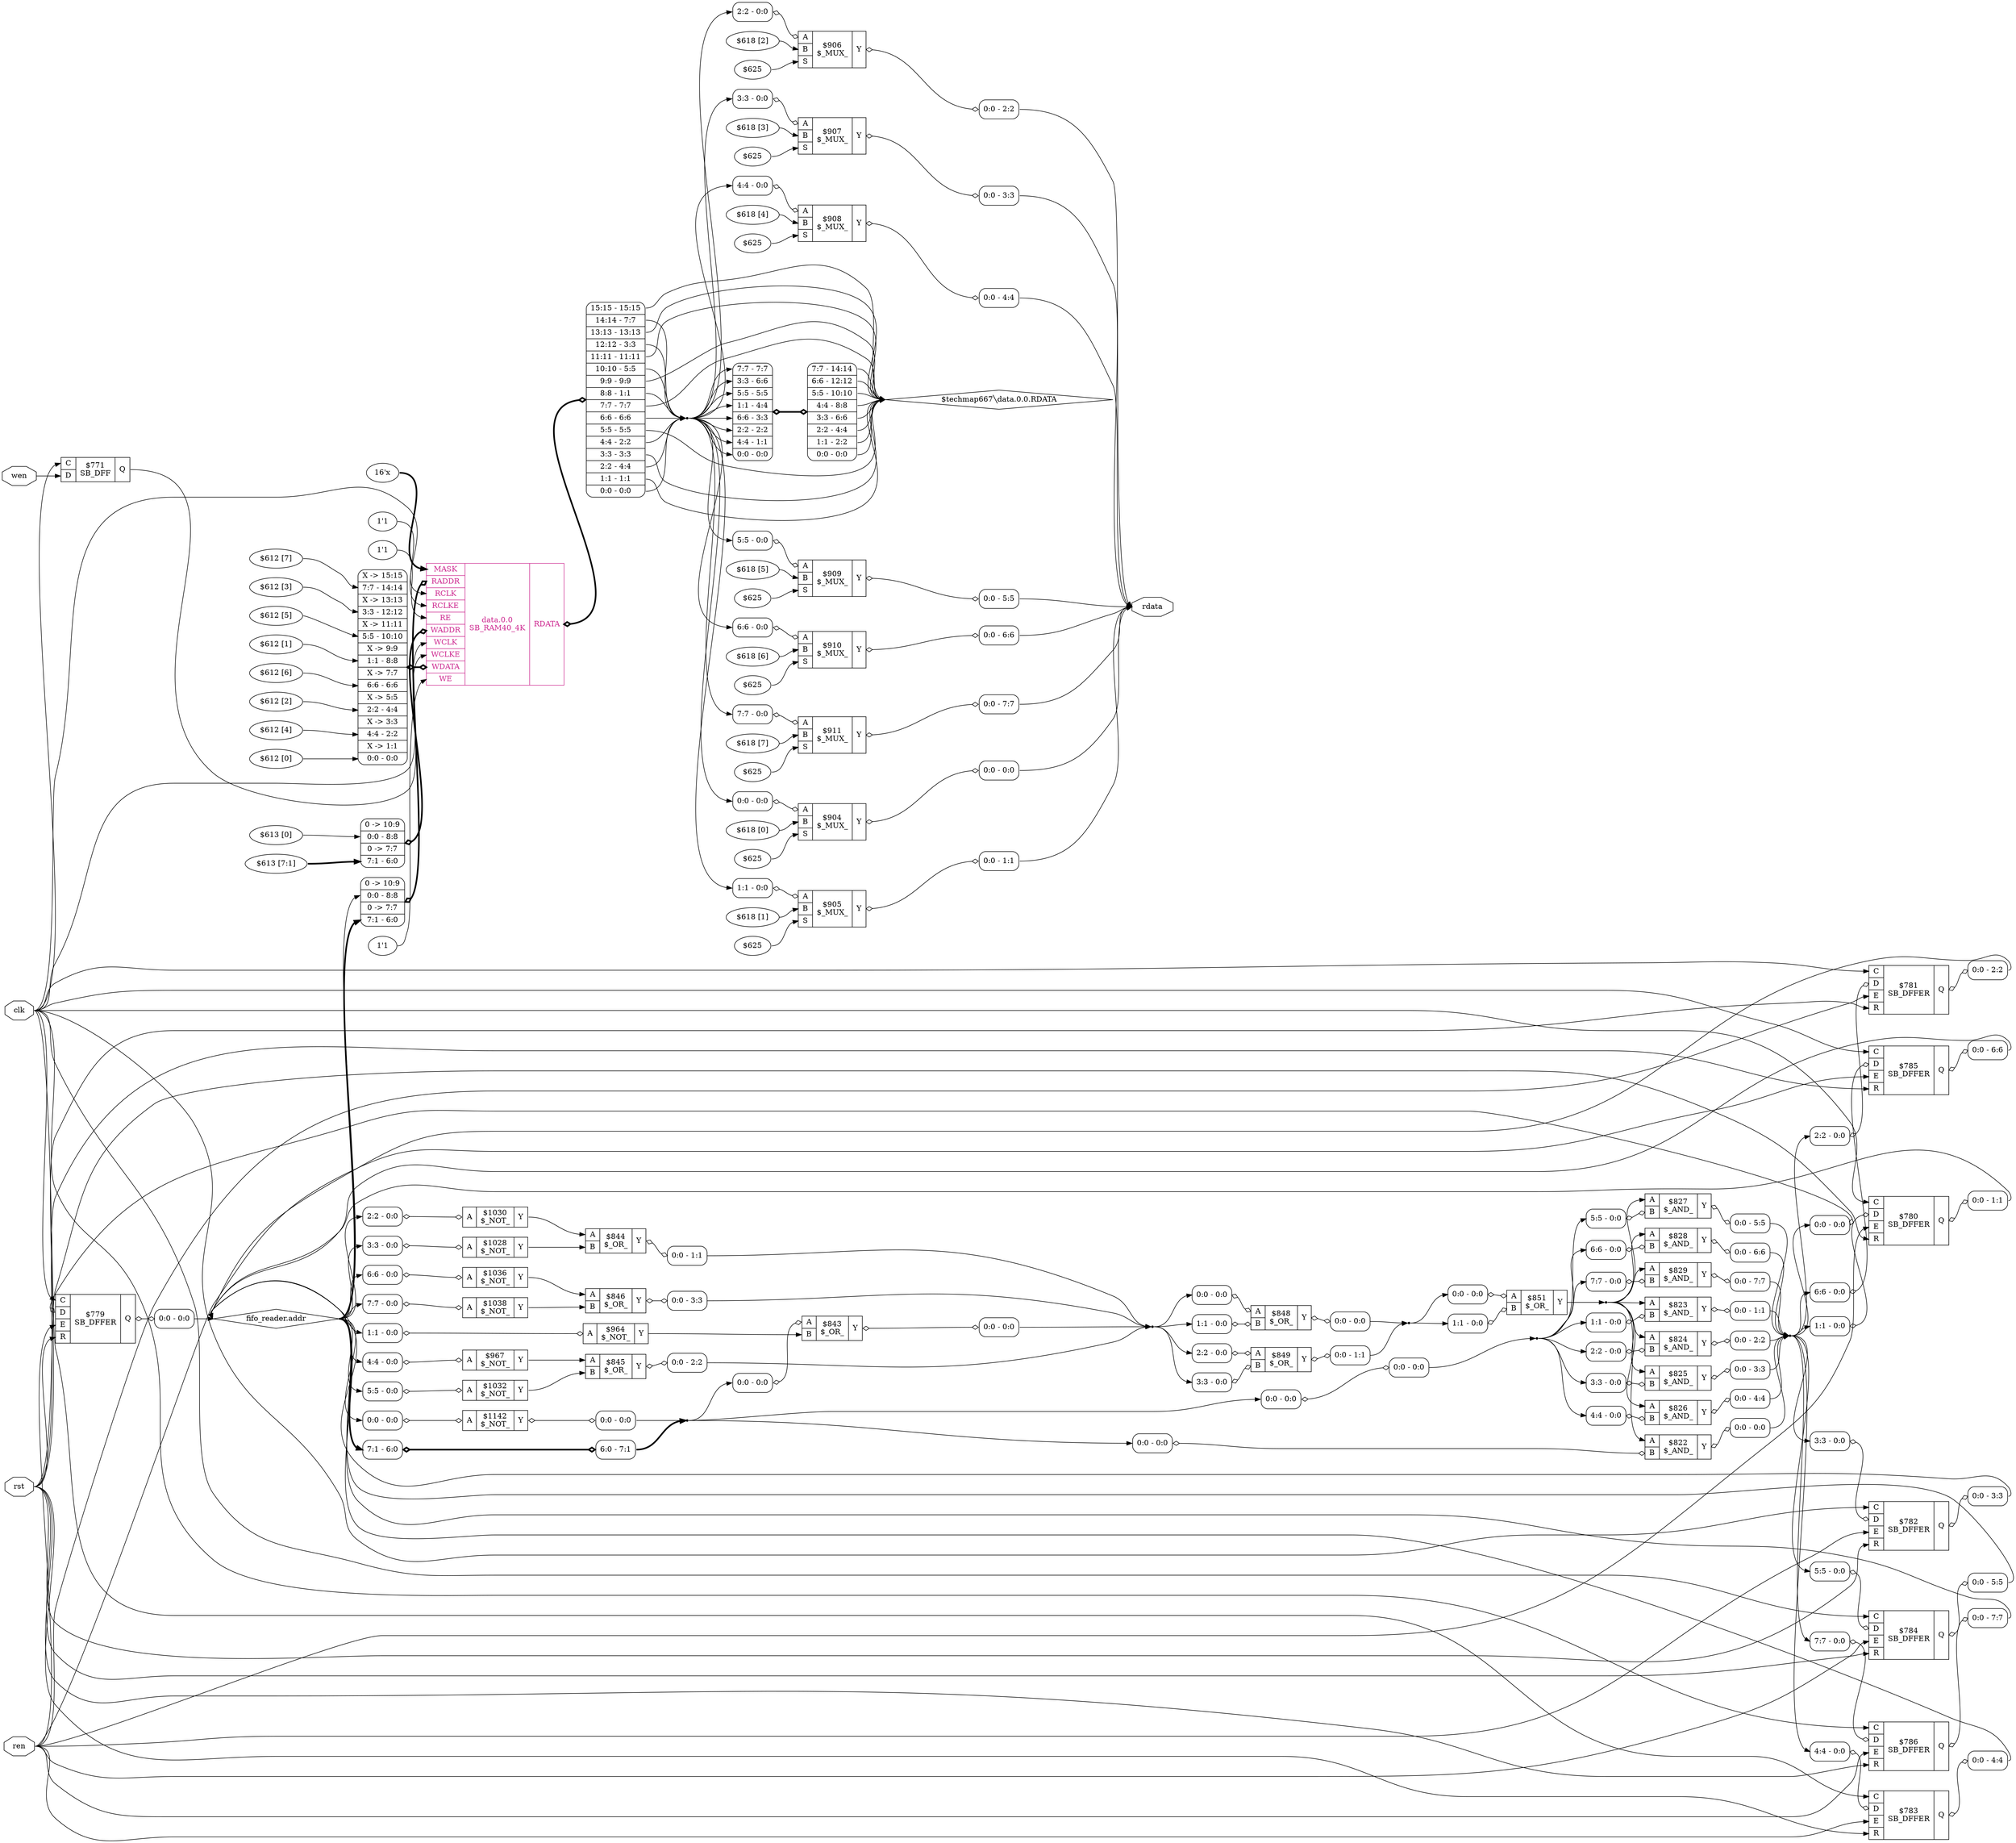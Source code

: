 digraph "fifo" {
rankdir="LR";
remincross=true;
n17 [ shape=octagon, label="clk", color="black", fontcolor="black" ];
n18 [ shape=diamond, label="fifo_reader.addr", color="black", fontcolor="black" ];
n19 [ shape=octagon, label="rdata", color="black", fontcolor="black" ];
n20 [ shape=octagon, label="ren", color="black", fontcolor="black" ];
n21 [ shape=octagon, label="rst", color="black", fontcolor="black" ];
n22 [ shape=octagon, label="wen", color="black", fontcolor="black" ];
c26 [ shape=record, label="{{<p23> C|<p24> D}|$771\nSB_DFF|{<p25> Q}}",  ];
c29 [ shape=record, label="{{<p23> C|<p24> D|<p27> E|<p28> R}|$779\nSB_DFFER|{<p25> Q}}",  ];
x0 [ shape=record, style=rounded, label="<s0> 0:0 - 0:0 ", color="black", fontcolor="black" ];
x0:e -> c29:p24:w [arrowhead=odiamond, arrowtail=odiamond, dir=both, color="black", fontcolor="black", label=""];
x1 [ shape=record, style=rounded, label="<s0> 0:0 - 0:0 ", color="black", fontcolor="black" ];
c29:p25:e -> x1:w [arrowhead=odiamond, arrowtail=odiamond, dir=both, color="black", fontcolor="black", label=""];
c30 [ shape=record, label="{{<p23> C|<p24> D|<p27> E|<p28> R}|$780\nSB_DFFER|{<p25> Q}}",  ];
x2 [ shape=record, style=rounded, label="<s0> 1:1 - 0:0 ", color="black", fontcolor="black" ];
x2:e -> c30:p24:w [arrowhead=odiamond, arrowtail=odiamond, dir=both, color="black", fontcolor="black", label=""];
x3 [ shape=record, style=rounded, label="<s0> 0:0 - 1:1 ", color="black", fontcolor="black" ];
c30:p25:e -> x3:w [arrowhead=odiamond, arrowtail=odiamond, dir=both, color="black", fontcolor="black", label=""];
c31 [ shape=record, label="{{<p23> C|<p24> D|<p27> E|<p28> R}|$781\nSB_DFFER|{<p25> Q}}",  ];
x4 [ shape=record, style=rounded, label="<s0> 2:2 - 0:0 ", color="black", fontcolor="black" ];
x4:e -> c31:p24:w [arrowhead=odiamond, arrowtail=odiamond, dir=both, color="black", fontcolor="black", label=""];
x5 [ shape=record, style=rounded, label="<s0> 0:0 - 2:2 ", color="black", fontcolor="black" ];
c31:p25:e -> x5:w [arrowhead=odiamond, arrowtail=odiamond, dir=both, color="black", fontcolor="black", label=""];
c32 [ shape=record, label="{{<p23> C|<p24> D|<p27> E|<p28> R}|$782\nSB_DFFER|{<p25> Q}}",  ];
x6 [ shape=record, style=rounded, label="<s0> 3:3 - 0:0 ", color="black", fontcolor="black" ];
x6:e -> c32:p24:w [arrowhead=odiamond, arrowtail=odiamond, dir=both, color="black", fontcolor="black", label=""];
x7 [ shape=record, style=rounded, label="<s0> 0:0 - 3:3 ", color="black", fontcolor="black" ];
c32:p25:e -> x7:w [arrowhead=odiamond, arrowtail=odiamond, dir=both, color="black", fontcolor="black", label=""];
c33 [ shape=record, label="{{<p23> C|<p24> D|<p27> E|<p28> R}|$783\nSB_DFFER|{<p25> Q}}",  ];
x8 [ shape=record, style=rounded, label="<s0> 4:4 - 0:0 ", color="black", fontcolor="black" ];
x8:e -> c33:p24:w [arrowhead=odiamond, arrowtail=odiamond, dir=both, color="black", fontcolor="black", label=""];
x9 [ shape=record, style=rounded, label="<s0> 0:0 - 4:4 ", color="black", fontcolor="black" ];
c33:p25:e -> x9:w [arrowhead=odiamond, arrowtail=odiamond, dir=both, color="black", fontcolor="black", label=""];
c34 [ shape=record, label="{{<p23> C|<p24> D|<p27> E|<p28> R}|$784\nSB_DFFER|{<p25> Q}}",  ];
x10 [ shape=record, style=rounded, label="<s0> 5:5 - 0:0 ", color="black", fontcolor="black" ];
x10:e -> c34:p24:w [arrowhead=odiamond, arrowtail=odiamond, dir=both, color="black", fontcolor="black", label=""];
x11 [ shape=record, style=rounded, label="<s0> 0:0 - 5:5 ", color="black", fontcolor="black" ];
c34:p25:e -> x11:w [arrowhead=odiamond, arrowtail=odiamond, dir=both, color="black", fontcolor="black", label=""];
c35 [ shape=record, label="{{<p23> C|<p24> D|<p27> E|<p28> R}|$785\nSB_DFFER|{<p25> Q}}",  ];
x12 [ shape=record, style=rounded, label="<s0> 6:6 - 0:0 ", color="black", fontcolor="black" ];
x12:e -> c35:p24:w [arrowhead=odiamond, arrowtail=odiamond, dir=both, color="black", fontcolor="black", label=""];
x13 [ shape=record, style=rounded, label="<s0> 0:0 - 6:6 ", color="black", fontcolor="black" ];
c35:p25:e -> x13:w [arrowhead=odiamond, arrowtail=odiamond, dir=both, color="black", fontcolor="black", label=""];
c36 [ shape=record, label="{{<p23> C|<p24> D|<p27> E|<p28> R}|$786\nSB_DFFER|{<p25> Q}}",  ];
x14 [ shape=record, style=rounded, label="<s0> 7:7 - 0:0 ", color="black", fontcolor="black" ];
x14:e -> c36:p24:w [arrowhead=odiamond, arrowtail=odiamond, dir=both, color="black", fontcolor="black", label=""];
x15 [ shape=record, style=rounded, label="<s0> 0:0 - 7:7 ", color="black", fontcolor="black" ];
c36:p25:e -> x15:w [arrowhead=odiamond, arrowtail=odiamond, dir=both, color="black", fontcolor="black", label=""];
c39 [ shape=record, label="{{<p37> A}|$1028\n$_NOT_|{<p38> Y}}",  ];
x16 [ shape=record, style=rounded, label="<s0> 3:3 - 0:0 ", color="black", fontcolor="black" ];
x16:e -> c39:p37:w [arrowhead=odiamond, arrowtail=odiamond, dir=both, color="black", fontcolor="black", label=""];
c40 [ shape=record, label="{{<p37> A}|$1030\n$_NOT_|{<p38> Y}}",  ];
x17 [ shape=record, style=rounded, label="<s0> 2:2 - 0:0 ", color="black", fontcolor="black" ];
x17:e -> c40:p37:w [arrowhead=odiamond, arrowtail=odiamond, dir=both, color="black", fontcolor="black", label=""];
c41 [ shape=record, label="{{<p37> A}|$1032\n$_NOT_|{<p38> Y}}",  ];
x18 [ shape=record, style=rounded, label="<s0> 5:5 - 0:0 ", color="black", fontcolor="black" ];
x18:e -> c41:p37:w [arrowhead=odiamond, arrowtail=odiamond, dir=both, color="black", fontcolor="black", label=""];
c42 [ shape=record, label="{{<p37> A}|$1036\n$_NOT_|{<p38> Y}}",  ];
x19 [ shape=record, style=rounded, label="<s0> 6:6 - 0:0 ", color="black", fontcolor="black" ];
x19:e -> c42:p37:w [arrowhead=odiamond, arrowtail=odiamond, dir=both, color="black", fontcolor="black", label=""];
c43 [ shape=record, label="{{<p37> A}|$1038\n$_NOT_|{<p38> Y}}",  ];
x20 [ shape=record, style=rounded, label="<s0> 7:7 - 0:0 ", color="black", fontcolor="black" ];
x20:e -> c43:p37:w [arrowhead=odiamond, arrowtail=odiamond, dir=both, color="black", fontcolor="black", label=""];
c45 [ shape=record, label="{{<p37> A|<p44> B}|$843\n$_OR_|{<p38> Y}}",  ];
x21 [ shape=record, style=rounded, label="<s0> 0:0 - 0:0 ", color="black", fontcolor="black" ];
x21:e -> c45:p37:w [arrowhead=odiamond, arrowtail=odiamond, dir=both, color="black", fontcolor="black", label=""];
x22 [ shape=record, style=rounded, label="<s0> 0:0 - 0:0 ", color="black", fontcolor="black" ];
c45:p38:e -> x22:w [arrowhead=odiamond, arrowtail=odiamond, dir=both, color="black", fontcolor="black", label=""];
c46 [ shape=record, label="{{<p37> A|<p44> B}|$844\n$_OR_|{<p38> Y}}",  ];
x23 [ shape=record, style=rounded, label="<s0> 0:0 - 1:1 ", color="black", fontcolor="black" ];
c46:p38:e -> x23:w [arrowhead=odiamond, arrowtail=odiamond, dir=both, color="black", fontcolor="black", label=""];
c47 [ shape=record, label="{{<p37> A|<p44> B}|$845\n$_OR_|{<p38> Y}}",  ];
x24 [ shape=record, style=rounded, label="<s0> 0:0 - 2:2 ", color="black", fontcolor="black" ];
c47:p38:e -> x24:w [arrowhead=odiamond, arrowtail=odiamond, dir=both, color="black", fontcolor="black", label=""];
c48 [ shape=record, label="{{<p37> A|<p44> B}|$846\n$_OR_|{<p38> Y}}",  ];
x25 [ shape=record, style=rounded, label="<s0> 0:0 - 3:3 ", color="black", fontcolor="black" ];
c48:p38:e -> x25:w [arrowhead=odiamond, arrowtail=odiamond, dir=both, color="black", fontcolor="black", label=""];
c49 [ shape=record, label="{{<p37> A|<p44> B}|$848\n$_OR_|{<p38> Y}}",  ];
x26 [ shape=record, style=rounded, label="<s0> 0:0 - 0:0 ", color="black", fontcolor="black" ];
x26:e -> c49:p37:w [arrowhead=odiamond, arrowtail=odiamond, dir=both, color="black", fontcolor="black", label=""];
x27 [ shape=record, style=rounded, label="<s0> 1:1 - 0:0 ", color="black", fontcolor="black" ];
x27:e -> c49:p44:w [arrowhead=odiamond, arrowtail=odiamond, dir=both, color="black", fontcolor="black", label=""];
x28 [ shape=record, style=rounded, label="<s0> 0:0 - 0:0 ", color="black", fontcolor="black" ];
c49:p38:e -> x28:w [arrowhead=odiamond, arrowtail=odiamond, dir=both, color="black", fontcolor="black", label=""];
c50 [ shape=record, label="{{<p37> A|<p44> B}|$849\n$_OR_|{<p38> Y}}",  ];
x29 [ shape=record, style=rounded, label="<s0> 2:2 - 0:0 ", color="black", fontcolor="black" ];
x29:e -> c50:p37:w [arrowhead=odiamond, arrowtail=odiamond, dir=both, color="black", fontcolor="black", label=""];
x30 [ shape=record, style=rounded, label="<s0> 3:3 - 0:0 ", color="black", fontcolor="black" ];
x30:e -> c50:p44:w [arrowhead=odiamond, arrowtail=odiamond, dir=both, color="black", fontcolor="black", label=""];
x31 [ shape=record, style=rounded, label="<s0> 0:0 - 1:1 ", color="black", fontcolor="black" ];
c50:p38:e -> x31:w [arrowhead=odiamond, arrowtail=odiamond, dir=both, color="black", fontcolor="black", label=""];
c51 [ shape=record, label="{{<p37> A|<p44> B}|$851\n$_OR_|{<p38> Y}}",  ];
x32 [ shape=record, style=rounded, label="<s0> 0:0 - 0:0 ", color="black", fontcolor="black" ];
x32:e -> c51:p37:w [arrowhead=odiamond, arrowtail=odiamond, dir=both, color="black", fontcolor="black", label=""];
x33 [ shape=record, style=rounded, label="<s0> 1:1 - 0:0 ", color="black", fontcolor="black" ];
x33:e -> c51:p44:w [arrowhead=odiamond, arrowtail=odiamond, dir=both, color="black", fontcolor="black", label=""];
c52 [ shape=record, label="{{<p37> A|<p44> B}|$822\n$_AND_|{<p38> Y}}",  ];
x34 [ shape=record, style=rounded, label="<s0> 0:0 - 0:0 ", color="black", fontcolor="black" ];
x34:e -> c52:p44:w [arrowhead=odiamond, arrowtail=odiamond, dir=both, color="black", fontcolor="black", label=""];
x35 [ shape=record, style=rounded, label="<s0> 0:0 - 0:0 ", color="black", fontcolor="black" ];
c52:p38:e -> x35:w [arrowhead=odiamond, arrowtail=odiamond, dir=both, color="black", fontcolor="black", label=""];
c53 [ shape=record, label="{{<p37> A|<p44> B}|$823\n$_AND_|{<p38> Y}}",  ];
x36 [ shape=record, style=rounded, label="<s0> 1:1 - 0:0 ", color="black", fontcolor="black" ];
x36:e -> c53:p44:w [arrowhead=odiamond, arrowtail=odiamond, dir=both, color="black", fontcolor="black", label=""];
x37 [ shape=record, style=rounded, label="<s0> 0:0 - 1:1 ", color="black", fontcolor="black" ];
c53:p38:e -> x37:w [arrowhead=odiamond, arrowtail=odiamond, dir=both, color="black", fontcolor="black", label=""];
c54 [ shape=record, label="{{<p37> A|<p44> B}|$824\n$_AND_|{<p38> Y}}",  ];
x38 [ shape=record, style=rounded, label="<s0> 2:2 - 0:0 ", color="black", fontcolor="black" ];
x38:e -> c54:p44:w [arrowhead=odiamond, arrowtail=odiamond, dir=both, color="black", fontcolor="black", label=""];
x39 [ shape=record, style=rounded, label="<s0> 0:0 - 2:2 ", color="black", fontcolor="black" ];
c54:p38:e -> x39:w [arrowhead=odiamond, arrowtail=odiamond, dir=both, color="black", fontcolor="black", label=""];
c55 [ shape=record, label="{{<p37> A|<p44> B}|$825\n$_AND_|{<p38> Y}}",  ];
x40 [ shape=record, style=rounded, label="<s0> 3:3 - 0:0 ", color="black", fontcolor="black" ];
x40:e -> c55:p44:w [arrowhead=odiamond, arrowtail=odiamond, dir=both, color="black", fontcolor="black", label=""];
x41 [ shape=record, style=rounded, label="<s0> 0:0 - 3:3 ", color="black", fontcolor="black" ];
c55:p38:e -> x41:w [arrowhead=odiamond, arrowtail=odiamond, dir=both, color="black", fontcolor="black", label=""];
c56 [ shape=record, label="{{<p37> A|<p44> B}|$826\n$_AND_|{<p38> Y}}",  ];
x42 [ shape=record, style=rounded, label="<s0> 4:4 - 0:0 ", color="black", fontcolor="black" ];
x42:e -> c56:p44:w [arrowhead=odiamond, arrowtail=odiamond, dir=both, color="black", fontcolor="black", label=""];
x43 [ shape=record, style=rounded, label="<s0> 0:0 - 4:4 ", color="black", fontcolor="black" ];
c56:p38:e -> x43:w [arrowhead=odiamond, arrowtail=odiamond, dir=both, color="black", fontcolor="black", label=""];
c57 [ shape=record, label="{{<p37> A|<p44> B}|$827\n$_AND_|{<p38> Y}}",  ];
x44 [ shape=record, style=rounded, label="<s0> 5:5 - 0:0 ", color="black", fontcolor="black" ];
x44:e -> c57:p44:w [arrowhead=odiamond, arrowtail=odiamond, dir=both, color="black", fontcolor="black", label=""];
x45 [ shape=record, style=rounded, label="<s0> 0:0 - 5:5 ", color="black", fontcolor="black" ];
c57:p38:e -> x45:w [arrowhead=odiamond, arrowtail=odiamond, dir=both, color="black", fontcolor="black", label=""];
c58 [ shape=record, label="{{<p37> A|<p44> B}|$828\n$_AND_|{<p38> Y}}",  ];
x46 [ shape=record, style=rounded, label="<s0> 6:6 - 0:0 ", color="black", fontcolor="black" ];
x46:e -> c58:p44:w [arrowhead=odiamond, arrowtail=odiamond, dir=both, color="black", fontcolor="black", label=""];
x47 [ shape=record, style=rounded, label="<s0> 0:0 - 6:6 ", color="black", fontcolor="black" ];
c58:p38:e -> x47:w [arrowhead=odiamond, arrowtail=odiamond, dir=both, color="black", fontcolor="black", label=""];
c59 [ shape=record, label="{{<p37> A|<p44> B}|$829\n$_AND_|{<p38> Y}}",  ];
x48 [ shape=record, style=rounded, label="<s0> 7:7 - 0:0 ", color="black", fontcolor="black" ];
x48:e -> c59:p44:w [arrowhead=odiamond, arrowtail=odiamond, dir=both, color="black", fontcolor="black", label=""];
x49 [ shape=record, style=rounded, label="<s0> 0:0 - 7:7 ", color="black", fontcolor="black" ];
c59:p38:e -> x49:w [arrowhead=odiamond, arrowtail=odiamond, dir=both, color="black", fontcolor="black", label=""];
v51 [ label="$618 [0]" ];
v52 [ label="$625" ];
c61 [ shape=record, label="{{<p37> A|<p44> B|<p60> S}|$904\n$_MUX_|{<p38> Y}}",  ];
x50 [ shape=record, style=rounded, label="<s0> 0:0 - 0:0 ", color="black", fontcolor="black" ];
x50:e -> c61:p37:w [arrowhead=odiamond, arrowtail=odiamond, dir=both, color="black", fontcolor="black", label=""];
x53 [ shape=record, style=rounded, label="<s0> 0:0 - 0:0 ", color="black", fontcolor="black" ];
c61:p38:e -> x53:w [arrowhead=odiamond, arrowtail=odiamond, dir=both, color="black", fontcolor="black", label=""];
v55 [ label="$618 [1]" ];
v56 [ label="$625" ];
c62 [ shape=record, label="{{<p37> A|<p44> B|<p60> S}|$905\n$_MUX_|{<p38> Y}}",  ];
x54 [ shape=record, style=rounded, label="<s0> 1:1 - 0:0 ", color="black", fontcolor="black" ];
x54:e -> c62:p37:w [arrowhead=odiamond, arrowtail=odiamond, dir=both, color="black", fontcolor="black", label=""];
x57 [ shape=record, style=rounded, label="<s0> 0:0 - 1:1 ", color="black", fontcolor="black" ];
c62:p38:e -> x57:w [arrowhead=odiamond, arrowtail=odiamond, dir=both, color="black", fontcolor="black", label=""];
v59 [ label="$618 [2]" ];
v60 [ label="$625" ];
c63 [ shape=record, label="{{<p37> A|<p44> B|<p60> S}|$906\n$_MUX_|{<p38> Y}}",  ];
x58 [ shape=record, style=rounded, label="<s0> 2:2 - 0:0 ", color="black", fontcolor="black" ];
x58:e -> c63:p37:w [arrowhead=odiamond, arrowtail=odiamond, dir=both, color="black", fontcolor="black", label=""];
x61 [ shape=record, style=rounded, label="<s0> 0:0 - 2:2 ", color="black", fontcolor="black" ];
c63:p38:e -> x61:w [arrowhead=odiamond, arrowtail=odiamond, dir=both, color="black", fontcolor="black", label=""];
v63 [ label="$618 [3]" ];
v64 [ label="$625" ];
c64 [ shape=record, label="{{<p37> A|<p44> B|<p60> S}|$907\n$_MUX_|{<p38> Y}}",  ];
x62 [ shape=record, style=rounded, label="<s0> 3:3 - 0:0 ", color="black", fontcolor="black" ];
x62:e -> c64:p37:w [arrowhead=odiamond, arrowtail=odiamond, dir=both, color="black", fontcolor="black", label=""];
x65 [ shape=record, style=rounded, label="<s0> 0:0 - 3:3 ", color="black", fontcolor="black" ];
c64:p38:e -> x65:w [arrowhead=odiamond, arrowtail=odiamond, dir=both, color="black", fontcolor="black", label=""];
v67 [ label="$618 [4]" ];
v68 [ label="$625" ];
c65 [ shape=record, label="{{<p37> A|<p44> B|<p60> S}|$908\n$_MUX_|{<p38> Y}}",  ];
x66 [ shape=record, style=rounded, label="<s0> 4:4 - 0:0 ", color="black", fontcolor="black" ];
x66:e -> c65:p37:w [arrowhead=odiamond, arrowtail=odiamond, dir=both, color="black", fontcolor="black", label=""];
x69 [ shape=record, style=rounded, label="<s0> 0:0 - 4:4 ", color="black", fontcolor="black" ];
c65:p38:e -> x69:w [arrowhead=odiamond, arrowtail=odiamond, dir=both, color="black", fontcolor="black", label=""];
v71 [ label="$618 [5]" ];
v72 [ label="$625" ];
c66 [ shape=record, label="{{<p37> A|<p44> B|<p60> S}|$909\n$_MUX_|{<p38> Y}}",  ];
x70 [ shape=record, style=rounded, label="<s0> 5:5 - 0:0 ", color="black", fontcolor="black" ];
x70:e -> c66:p37:w [arrowhead=odiamond, arrowtail=odiamond, dir=both, color="black", fontcolor="black", label=""];
x73 [ shape=record, style=rounded, label="<s0> 0:0 - 5:5 ", color="black", fontcolor="black" ];
c66:p38:e -> x73:w [arrowhead=odiamond, arrowtail=odiamond, dir=both, color="black", fontcolor="black", label=""];
v75 [ label="$618 [6]" ];
v76 [ label="$625" ];
c67 [ shape=record, label="{{<p37> A|<p44> B|<p60> S}|$910\n$_MUX_|{<p38> Y}}",  ];
x74 [ shape=record, style=rounded, label="<s0> 6:6 - 0:0 ", color="black", fontcolor="black" ];
x74:e -> c67:p37:w [arrowhead=odiamond, arrowtail=odiamond, dir=both, color="black", fontcolor="black", label=""];
x77 [ shape=record, style=rounded, label="<s0> 0:0 - 6:6 ", color="black", fontcolor="black" ];
c67:p38:e -> x77:w [arrowhead=odiamond, arrowtail=odiamond, dir=both, color="black", fontcolor="black", label=""];
v79 [ label="$618 [7]" ];
v80 [ label="$625" ];
c68 [ shape=record, label="{{<p37> A|<p44> B|<p60> S}|$911\n$_MUX_|{<p38> Y}}",  ];
x78 [ shape=record, style=rounded, label="<s0> 7:7 - 0:0 ", color="black", fontcolor="black" ];
x78:e -> c68:p37:w [arrowhead=odiamond, arrowtail=odiamond, dir=both, color="black", fontcolor="black", label=""];
x81 [ shape=record, style=rounded, label="<s0> 0:0 - 7:7 ", color="black", fontcolor="black" ];
c68:p38:e -> x81:w [arrowhead=odiamond, arrowtail=odiamond, dir=both, color="black", fontcolor="black", label=""];
c69 [ shape=record, label="{{<p37> A}|$1142\n$_NOT_|{<p38> Y}}",  ];
x82 [ shape=record, style=rounded, label="<s0> 0:0 - 0:0 ", color="black", fontcolor="black" ];
x82:e -> c69:p37:w [arrowhead=odiamond, arrowtail=odiamond, dir=both, color="black", fontcolor="black", label=""];
x83 [ shape=record, style=rounded, label="<s0> 0:0 - 0:0 ", color="black", fontcolor="black" ];
c69:p38:e -> x83:w [arrowhead=odiamond, arrowtail=odiamond, dir=both, color="black", fontcolor="black", label=""];
c70 [ shape=record, label="{{<p37> A}|$964\n$_NOT_|{<p38> Y}}",  ];
x84 [ shape=record, style=rounded, label="<s0> 1:1 - 0:0 ", color="black", fontcolor="black" ];
x84:e -> c70:p37:w [arrowhead=odiamond, arrowtail=odiamond, dir=both, color="black", fontcolor="black", label=""];
c71 [ shape=record, label="{{<p37> A}|$967\n$_NOT_|{<p38> Y}}",  ];
x85 [ shape=record, style=rounded, label="<s0> 4:4 - 0:0 ", color="black", fontcolor="black" ];
x85:e -> c71:p37:w [arrowhead=odiamond, arrowtail=odiamond, dir=both, color="black", fontcolor="black", label=""];
v86 [ label="16'x" ];
v88 [ label="1'1" ];
v90 [ label="1'1" ];
v92 [ label="$613 [0]" ];
v93 [ label="$613 [7:1]" ];
v95 [ label="$612 [7]" ];
v96 [ label="$612 [3]" ];
v97 [ label="$612 [5]" ];
v98 [ label="$612 [1]" ];
v99 [ label="$612 [6]" ];
v100 [ label="$612 [2]" ];
v101 [ label="$612 [4]" ];
v102 [ label="$612 [0]" ];
v103 [ label="1'1" ];
c83 [ shape=record, label="{{<p72> MASK|<p73> RADDR|<p74> RCLK|<p75> RCLKE|<p76> RE|<p77> WADDR|<p78> WCLK|<p79> WCLKE|<p80> WDATA|<p81> WE}|data.0.0\nSB_RAM40_4K|{<p82> RDATA}}", color="maroon3", fontcolor="maroon3" ];
x87 [ shape=record, style=rounded, label="0 -&gt; 10:9 |<s2> 0:0 - 8:8 |0 -&gt; 7:7 |<s0> 7:1 - 6:0 ", color="black", fontcolor="black" ];
x87:e -> c83:p73:w [arrowhead=odiamond, arrowtail=odiamond, dir=both, color="black", fontcolor="black", style="setlinewidth(3)", label=""];
x89 [ shape=record, style=rounded, label="<s15> 15:15 - 15:15 |<s14> 14:14 - 7:7 |<s13> 13:13 - 13:13 |<s12> 12:12 - 3:3 |<s11> 11:11 - 11:11 |<s10> 10:10 - 5:5 |<s9> 9:9 - 9:9 |<s8> 8:8 - 1:1 |<s7> 7:7 - 7:7 |<s6> 6:6 - 6:6 |<s5> 5:5 - 5:5 |<s4> 4:4 - 2:2 |<s3> 3:3 - 3:3 |<s2> 2:2 - 4:4 |<s1> 1:1 - 1:1 |<s0> 0:0 - 0:0 ", color="black", fontcolor="black" ];
c83:p82:e -> x89:w [arrowhead=odiamond, arrowtail=odiamond, dir=both, color="black", fontcolor="black", style="setlinewidth(3)", label=""];
x91 [ shape=record, style=rounded, label="0 -&gt; 10:9 |<s2> 0:0 - 8:8 |0 -&gt; 7:7 |<s0> 7:1 - 6:0 ", color="black", fontcolor="black" ];
x91:e -> c83:p77:w [arrowhead=odiamond, arrowtail=odiamond, dir=both, color="black", fontcolor="black", style="setlinewidth(3)", label=""];
x94 [ shape=record, style=rounded, label="X -&gt; 15:15 |<s14> 7:7 - 14:14 |X -&gt; 13:13 |<s12> 3:3 - 12:12 |X -&gt; 11:11 |<s10> 5:5 - 10:10 |X -&gt; 9:9 |<s8> 1:1 - 8:8 |X -&gt; 7:7 |<s6> 6:6 - 6:6 |X -&gt; 5:5 |<s4> 2:2 - 4:4 |X -&gt; 3:3 |<s2> 4:4 - 2:2 |X -&gt; 1:1 |<s0> 0:0 - 0:0 ", color="black", fontcolor="black" ];
x94:e -> c83:p80:w [arrowhead=odiamond, arrowtail=odiamond, dir=both, color="black", fontcolor="black", style="setlinewidth(3)", label=""];
x104 [ shape=record, style=rounded, label="<s0> 7:1 - 6:0 ", color="black", fontcolor="black" ];
x105 [ shape=record, style=rounded, label="<s0> 6:0 - 7:1 ", color="black", fontcolor="black" ];
x104:e -> x105:w [arrowhead=odiamond, arrowtail=odiamond, dir=both, color="black", fontcolor="black", style="setlinewidth(3)", label=""];
x106 [ shape=record, style=rounded, label="<s0> 0:0 - 0:0 ", color="black", fontcolor="black" ];
x107 [ shape=record, style=rounded, label="<s0> 0:0 - 0:0 ", color="black", fontcolor="black" ];
x106:e -> x107:w [arrowhead=odiamond, arrowtail=odiamond, dir=both, color="black", fontcolor="black", label=""];
x108 [ shape=record, style=rounded, label="<s7> 7:7 - 7:7 |<s6> 3:3 - 6:6 |<s5> 5:5 - 5:5 |<s4> 1:1 - 4:4 |<s3> 6:6 - 3:3 |<s2> 2:2 - 2:2 |<s1> 4:4 - 1:1 |<s0> 0:0 - 0:0 ", color="black", fontcolor="black" ];
x109 [ shape=record, style=rounded, label="<s7> 7:7 - 14:14 |<s6> 6:6 - 12:12 |<s5> 5:5 - 10:10 |<s4> 4:4 - 8:8 |<s3> 3:3 - 6:6 |<s2> 2:2 - 4:4 |<s1> 1:1 - 2:2 |<s0> 0:0 - 0:0 ", color="black", fontcolor="black" ];
x108:e -> x109:w [arrowhead=odiamond, arrowtail=odiamond, dir=both, color="black", fontcolor="black", style="setlinewidth(3)", label=""];
n1 [ shape=point ];
x105:s0:e -> n1:w [color="black", fontcolor="black", style="setlinewidth(3)", label=""];
x83:s0:e -> n1:w [color="black", fontcolor="black", label=""];
n1:e -> x106:s0:w [color="black", fontcolor="black", label=""];
n1:e -> x21:s0:w [color="black", fontcolor="black", label=""];
n1:e -> x34:s0:w [color="black", fontcolor="black", label=""];
c42:p38:e -> c48:p37:w [color="black", fontcolor="black", label=""];
c43:p38:e -> c48:p44:w [color="black", fontcolor="black", label=""];
n12 [ shape=point ];
x22:s0:e -> n12:w [color="black", fontcolor="black", label=""];
x23:s0:e -> n12:w [color="black", fontcolor="black", label=""];
x24:s0:e -> n12:w [color="black", fontcolor="black", label=""];
x25:s0:e -> n12:w [color="black", fontcolor="black", label=""];
n12:e -> x26:s0:w [color="black", fontcolor="black", label=""];
n12:e -> x27:s0:w [color="black", fontcolor="black", label=""];
n12:e -> x29:s0:w [color="black", fontcolor="black", label=""];
n12:e -> x30:s0:w [color="black", fontcolor="black", label=""];
n13 [ shape=point ];
x28:s0:e -> n13:w [color="black", fontcolor="black", label=""];
x31:s0:e -> n13:w [color="black", fontcolor="black", label=""];
n13:e -> x32:s0:w [color="black", fontcolor="black", label=""];
n13:e -> x33:s0:w [color="black", fontcolor="black", label=""];
n14 [ shape=point ];
c51:p38:e -> n14:w [color="black", fontcolor="black", label=""];
n14:e -> c52:p37:w [color="black", fontcolor="black", label=""];
n14:e -> c53:p37:w [color="black", fontcolor="black", label=""];
n14:e -> c54:p37:w [color="black", fontcolor="black", label=""];
n14:e -> c55:p37:w [color="black", fontcolor="black", label=""];
n14:e -> c56:p37:w [color="black", fontcolor="black", label=""];
n14:e -> c57:p37:w [color="black", fontcolor="black", label=""];
n14:e -> c58:p37:w [color="black", fontcolor="black", label=""];
n14:e -> c59:p37:w [color="black", fontcolor="black", label=""];
n15 [ shape=point ];
x35:s0:e -> n15:w [color="black", fontcolor="black", label=""];
x37:s0:e -> n15:w [color="black", fontcolor="black", label=""];
x39:s0:e -> n15:w [color="black", fontcolor="black", label=""];
x41:s0:e -> n15:w [color="black", fontcolor="black", label=""];
x43:s0:e -> n15:w [color="black", fontcolor="black", label=""];
x45:s0:e -> n15:w [color="black", fontcolor="black", label=""];
x47:s0:e -> n15:w [color="black", fontcolor="black", label=""];
x49:s0:e -> n15:w [color="black", fontcolor="black", label=""];
n15:e -> x0:s0:w [color="black", fontcolor="black", label=""];
n15:e -> x10:s0:w [color="black", fontcolor="black", label=""];
n15:e -> x12:s0:w [color="black", fontcolor="black", label=""];
n15:e -> x14:s0:w [color="black", fontcolor="black", label=""];
n15:e -> x2:s0:w [color="black", fontcolor="black", label=""];
n15:e -> x4:s0:w [color="black", fontcolor="black", label=""];
n15:e -> x6:s0:w [color="black", fontcolor="black", label=""];
n15:e -> x8:s0:w [color="black", fontcolor="black", label=""];
n16 [ shape=diamond, label="$techmap667&#9586;data.0.0.RDATA" ];
x109:s0:e -> n16:w [color="black", fontcolor="black", label=""];
x109:s1:e -> n16:w [color="black", fontcolor="black", label=""];
x109:s2:e -> n16:w [color="black", fontcolor="black", label=""];
x109:s3:e -> n16:w [color="black", fontcolor="black", label=""];
x109:s4:e -> n16:w [color="black", fontcolor="black", label=""];
x109:s5:e -> n16:w [color="black", fontcolor="black", label=""];
x109:s6:e -> n16:w [color="black", fontcolor="black", label=""];
x109:s7:e -> n16:w [color="black", fontcolor="black", label=""];
x89:s1:e -> n16:w [color="black", fontcolor="black", label=""];
x89:s11:e -> n16:w [color="black", fontcolor="black", label=""];
x89:s13:e -> n16:w [color="black", fontcolor="black", label=""];
x89:s15:e -> n16:w [color="black", fontcolor="black", label=""];
x89:s3:e -> n16:w [color="black", fontcolor="black", label=""];
x89:s5:e -> n16:w [color="black", fontcolor="black", label=""];
x89:s7:e -> n16:w [color="black", fontcolor="black", label=""];
x89:s9:e -> n16:w [color="black", fontcolor="black", label=""];
n17:e -> c26:p23:w [color="black", fontcolor="black", label=""];
n17:e -> c29:p23:w [color="black", fontcolor="black", label=""];
n17:e -> c30:p23:w [color="black", fontcolor="black", label=""];
n17:e -> c31:p23:w [color="black", fontcolor="black", label=""];
n17:e -> c32:p23:w [color="black", fontcolor="black", label=""];
n17:e -> c33:p23:w [color="black", fontcolor="black", label=""];
n17:e -> c34:p23:w [color="black", fontcolor="black", label=""];
n17:e -> c35:p23:w [color="black", fontcolor="black", label=""];
n17:e -> c36:p23:w [color="black", fontcolor="black", label=""];
n17:e -> c83:p74:w [color="black", fontcolor="black", label=""];
n17:e -> c83:p78:w [color="black", fontcolor="black", label=""];
x11:s0:e -> n18:w [color="black", fontcolor="black", label=""];
x13:s0:e -> n18:w [color="black", fontcolor="black", label=""];
x15:s0:e -> n18:w [color="black", fontcolor="black", label=""];
x1:s0:e -> n18:w [color="black", fontcolor="black", label=""];
x3:s0:e -> n18:w [color="black", fontcolor="black", label=""];
x5:s0:e -> n18:w [color="black", fontcolor="black", label=""];
x7:s0:e -> n18:w [color="black", fontcolor="black", label=""];
x9:s0:e -> n18:w [color="black", fontcolor="black", label=""];
n18:e -> x104:s0:w [color="black", fontcolor="black", style="setlinewidth(3)", label=""];
n18:e -> x16:s0:w [color="black", fontcolor="black", label=""];
n18:e -> x17:s0:w [color="black", fontcolor="black", label=""];
n18:e -> x18:s0:w [color="black", fontcolor="black", label=""];
n18:e -> x19:s0:w [color="black", fontcolor="black", label=""];
n18:e -> x20:s0:w [color="black", fontcolor="black", label=""];
n18:e -> x82:s0:w [color="black", fontcolor="black", label=""];
n18:e -> x84:s0:w [color="black", fontcolor="black", label=""];
n18:e -> x85:s0:w [color="black", fontcolor="black", label=""];
n18:e -> x87:s0:w [color="black", fontcolor="black", style="setlinewidth(3)", label=""];
n18:e -> x87:s2:w [color="black", fontcolor="black", label=""];
x53:s0:e -> n19:w [color="black", fontcolor="black", label=""];
x57:s0:e -> n19:w [color="black", fontcolor="black", label=""];
x61:s0:e -> n19:w [color="black", fontcolor="black", label=""];
x65:s0:e -> n19:w [color="black", fontcolor="black", label=""];
x69:s0:e -> n19:w [color="black", fontcolor="black", label=""];
x73:s0:e -> n19:w [color="black", fontcolor="black", label=""];
x77:s0:e -> n19:w [color="black", fontcolor="black", label=""];
x81:s0:e -> n19:w [color="black", fontcolor="black", label=""];
n2 [ shape=point ];
x107:s0:e -> n2:w [color="black", fontcolor="black", label=""];
n2:e -> x36:s0:w [color="black", fontcolor="black", label=""];
n2:e -> x38:s0:w [color="black", fontcolor="black", label=""];
n2:e -> x40:s0:w [color="black", fontcolor="black", label=""];
n2:e -> x42:s0:w [color="black", fontcolor="black", label=""];
n2:e -> x44:s0:w [color="black", fontcolor="black", label=""];
n2:e -> x46:s0:w [color="black", fontcolor="black", label=""];
n2:e -> x48:s0:w [color="black", fontcolor="black", label=""];
n20:e -> c29:p27:w [color="black", fontcolor="black", label=""];
n20:e -> c30:p27:w [color="black", fontcolor="black", label=""];
n20:e -> c31:p27:w [color="black", fontcolor="black", label=""];
n20:e -> c32:p27:w [color="black", fontcolor="black", label=""];
n20:e -> c33:p27:w [color="black", fontcolor="black", label=""];
n20:e -> c34:p27:w [color="black", fontcolor="black", label=""];
n20:e -> c35:p27:w [color="black", fontcolor="black", label=""];
n20:e -> c36:p27:w [color="black", fontcolor="black", label=""];
n21:e -> c29:p28:w [color="black", fontcolor="black", label=""];
n21:e -> c30:p28:w [color="black", fontcolor="black", label=""];
n21:e -> c31:p28:w [color="black", fontcolor="black", label=""];
n21:e -> c32:p28:w [color="black", fontcolor="black", label=""];
n21:e -> c33:p28:w [color="black", fontcolor="black", label=""];
n21:e -> c34:p28:w [color="black", fontcolor="black", label=""];
n21:e -> c35:p28:w [color="black", fontcolor="black", label=""];
n21:e -> c36:p28:w [color="black", fontcolor="black", label=""];
n22:e -> c26:p24:w [color="black", fontcolor="black", label=""];
n3 [ shape=point ];
x89:s0:e -> n3:w [color="black", fontcolor="black", label=""];
x89:s10:e -> n3:w [color="black", fontcolor="black", label=""];
x89:s12:e -> n3:w [color="black", fontcolor="black", label=""];
x89:s14:e -> n3:w [color="black", fontcolor="black", label=""];
x89:s2:e -> n3:w [color="black", fontcolor="black", label=""];
x89:s4:e -> n3:w [color="black", fontcolor="black", label=""];
x89:s6:e -> n3:w [color="black", fontcolor="black", label=""];
x89:s8:e -> n3:w [color="black", fontcolor="black", label=""];
n3:e -> x108:s0:w [color="black", fontcolor="black", label=""];
n3:e -> x108:s1:w [color="black", fontcolor="black", label=""];
n3:e -> x108:s2:w [color="black", fontcolor="black", label=""];
n3:e -> x108:s3:w [color="black", fontcolor="black", label=""];
n3:e -> x108:s4:w [color="black", fontcolor="black", label=""];
n3:e -> x108:s5:w [color="black", fontcolor="black", label=""];
n3:e -> x108:s6:w [color="black", fontcolor="black", label=""];
n3:e -> x108:s7:w [color="black", fontcolor="black", label=""];
n3:e -> x50:s0:w [color="black", fontcolor="black", label=""];
n3:e -> x54:s0:w [color="black", fontcolor="black", label=""];
n3:e -> x58:s0:w [color="black", fontcolor="black", label=""];
n3:e -> x62:s0:w [color="black", fontcolor="black", label=""];
n3:e -> x66:s0:w [color="black", fontcolor="black", label=""];
n3:e -> x70:s0:w [color="black", fontcolor="black", label=""];
n3:e -> x74:s0:w [color="black", fontcolor="black", label=""];
n3:e -> x78:s0:w [color="black", fontcolor="black", label=""];
c26:p25:e -> c83:p79:w [color="black", fontcolor="black", label=""];
c70:p38:e -> c45:p44:w [color="black", fontcolor="black", label=""];
c39:p38:e -> c46:p44:w [color="black", fontcolor="black", label=""];
c40:p38:e -> c46:p37:w [color="black", fontcolor="black", label=""];
c41:p38:e -> c47:p44:w [color="black", fontcolor="black", label=""];
c71:p38:e -> c47:p37:w [color="black", fontcolor="black", label=""];
v100:e -> x94:s4:w [color="black", fontcolor="black", label=""];
v101:e -> x94:s2:w [color="black", fontcolor="black", label=""];
v102:e -> x94:s0:w [color="black", fontcolor="black", label=""];
v103:e -> c83:p81:w [color="black", fontcolor="black", label=""];
v51:e -> c61:p44:w [color="black", fontcolor="black", label=""];
v52:e -> c61:p60:w [color="black", fontcolor="black", label=""];
v55:e -> c62:p44:w [color="black", fontcolor="black", label=""];
v56:e -> c62:p60:w [color="black", fontcolor="black", label=""];
v59:e -> c63:p44:w [color="black", fontcolor="black", label=""];
v60:e -> c63:p60:w [color="black", fontcolor="black", label=""];
v63:e -> c64:p44:w [color="black", fontcolor="black", label=""];
v64:e -> c64:p60:w [color="black", fontcolor="black", label=""];
v67:e -> c65:p44:w [color="black", fontcolor="black", label=""];
v68:e -> c65:p60:w [color="black", fontcolor="black", label=""];
v71:e -> c66:p44:w [color="black", fontcolor="black", label=""];
v72:e -> c66:p60:w [color="black", fontcolor="black", label=""];
v75:e -> c67:p44:w [color="black", fontcolor="black", label=""];
v76:e -> c67:p60:w [color="black", fontcolor="black", label=""];
v79:e -> c68:p44:w [color="black", fontcolor="black", label=""];
v80:e -> c68:p60:w [color="black", fontcolor="black", label=""];
v86:e -> c83:p72:w [color="black", fontcolor="black", style="setlinewidth(3)", label=""];
v88:e -> c83:p75:w [color="black", fontcolor="black", label=""];
v90:e -> c83:p76:w [color="black", fontcolor="black", label=""];
v92:e -> x91:s2:w [color="black", fontcolor="black", label=""];
v93:e -> x91:s0:w [color="black", fontcolor="black", style="setlinewidth(3)", label=""];
v95:e -> x94:s14:w [color="black", fontcolor="black", label=""];
v96:e -> x94:s12:w [color="black", fontcolor="black", label=""];
v97:e -> x94:s10:w [color="black", fontcolor="black", label=""];
v98:e -> x94:s8:w [color="black", fontcolor="black", label=""];
v99:e -> x94:s6:w [color="black", fontcolor="black", label=""];
}
